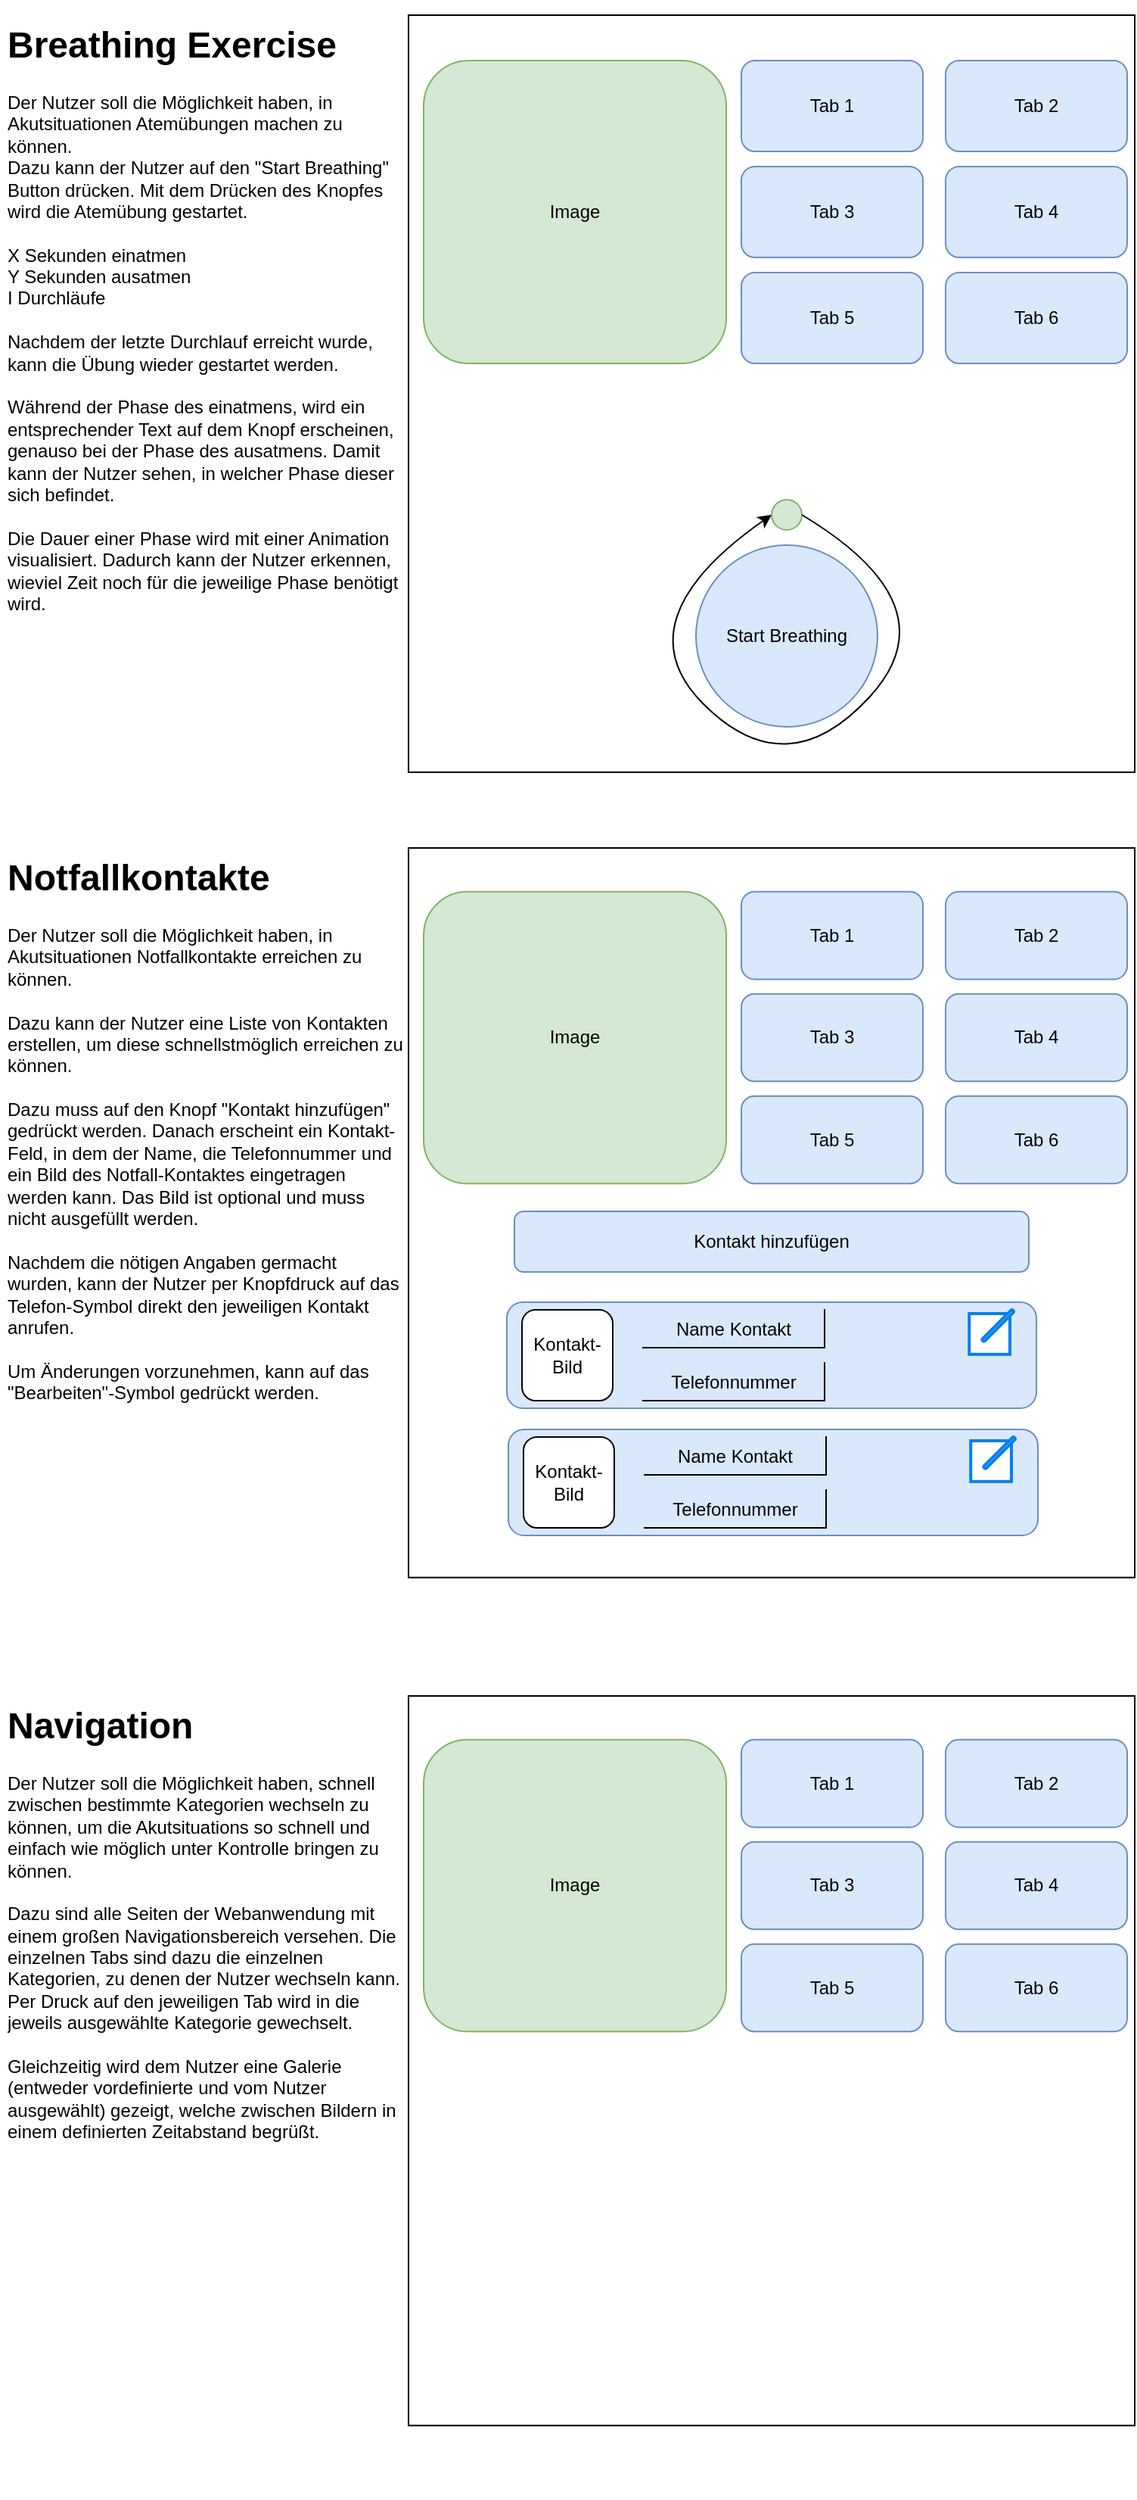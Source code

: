 <mxfile version="20.6.1"><diagram id="KHS4qLlxIkZKI6I4OQiJ" name="Page-1"><mxGraphModel dx="1002" dy="700" grid="1" gridSize="10" guides="1" tooltips="1" connect="1" arrows="1" fold="1" page="1" pageScale="1" pageWidth="850" pageHeight="1100" math="0" shadow="0"><root><mxCell id="0"/><mxCell id="1" parent="0"/><mxCell id="AZjwhchx-QLJquG1eaNb-15" value="" style="group" vertex="1" connectable="0" parent="1"><mxGeometry x="50" y="20" width="750" height="550" as="geometry"/></mxCell><mxCell id="AZjwhchx-QLJquG1eaNb-13" value="&lt;h1&gt;Breathing Exercise&lt;/h1&gt;&lt;div&gt;Der Nutzer soll die Möglichkeit haben, in Akutsituationen Atemübungen machen zu können.&lt;/div&gt;&lt;div&gt;Dazu kann der Nutzer auf den &quot;Start Breathing&quot; Button drücken. Mit dem Drücken des Knopfes wird die Atemübung gestartet. &lt;br&gt;&lt;/div&gt;&lt;div&gt;&lt;br&gt;&lt;/div&gt;&lt;div&gt;X Sekunden einatmen&lt;/div&gt;&lt;div&gt;Y Sekunden ausatmen&lt;/div&gt;&lt;div&gt;I Durchläufe &lt;br&gt;&lt;/div&gt;&lt;div&gt;&lt;br&gt;&lt;/div&gt;&lt;div&gt;Nachdem der letzte Durchlauf erreicht wurde, kann die Übung wieder gestartet werden.&lt;/div&gt;&lt;div&gt;&lt;br&gt;&lt;/div&gt;&lt;div&gt;Während der Phase des einatmens, wird ein entsprechender Text auf dem Knopf erscheinen, genauso bei der Phase des ausatmens. Damit kann der Nutzer sehen, in welcher Phase dieser sich befindet. &lt;br&gt;&lt;/div&gt;&lt;div&gt;&lt;br&gt;&lt;/div&gt;&lt;div&gt;Die Dauer einer Phase wird mit einer Animation visualisiert. Dadurch kann der Nutzer erkennen, wieviel Zeit noch für die jeweilige Phase benötigt wird.&lt;br&gt;&lt;/div&gt;" style="text;html=1;strokeColor=none;fillColor=none;spacing=5;spacingTop=-20;whiteSpace=wrap;overflow=hidden;rounded=0;" vertex="1" parent="AZjwhchx-QLJquG1eaNb-15"><mxGeometry width="270" height="500" as="geometry"/></mxCell><mxCell id="AZjwhchx-QLJquG1eaNb-14" value="" style="group" vertex="1" connectable="0" parent="AZjwhchx-QLJquG1eaNb-15"><mxGeometry x="270" width="480" height="550" as="geometry"/></mxCell><mxCell id="AZjwhchx-QLJquG1eaNb-2" value="" style="rounded=0;whiteSpace=wrap;html=1;" vertex="1" parent="AZjwhchx-QLJquG1eaNb-14"><mxGeometry width="480" height="500" as="geometry"/></mxCell><mxCell id="AZjwhchx-QLJquG1eaNb-3" value="Image" style="rounded=1;whiteSpace=wrap;html=1;fillColor=#d5e8d4;strokeColor=#82b366;" vertex="1" parent="AZjwhchx-QLJquG1eaNb-14"><mxGeometry x="10" y="30" width="200" height="200" as="geometry"/></mxCell><mxCell id="AZjwhchx-QLJquG1eaNb-4" value="&lt;div&gt;Tab 5&lt;br&gt;&lt;/div&gt;" style="rounded=1;whiteSpace=wrap;html=1;fillColor=#dae8fc;strokeColor=#6c8ebf;" vertex="1" parent="AZjwhchx-QLJquG1eaNb-14"><mxGeometry x="220" y="170" width="120" height="60" as="geometry"/></mxCell><mxCell id="AZjwhchx-QLJquG1eaNb-5" value="&lt;div&gt;Tab 3&lt;br&gt;&lt;/div&gt;" style="rounded=1;whiteSpace=wrap;html=1;fillColor=#dae8fc;strokeColor=#6c8ebf;" vertex="1" parent="AZjwhchx-QLJquG1eaNb-14"><mxGeometry x="220" y="100" width="120" height="60" as="geometry"/></mxCell><mxCell id="AZjwhchx-QLJquG1eaNb-6" value="&lt;div&gt;Tab 1&lt;/div&gt;" style="rounded=1;whiteSpace=wrap;html=1;fillColor=#dae8fc;strokeColor=#6c8ebf;" vertex="1" parent="AZjwhchx-QLJquG1eaNb-14"><mxGeometry x="220" y="30" width="120" height="60" as="geometry"/></mxCell><mxCell id="AZjwhchx-QLJquG1eaNb-7" value="&lt;div&gt;Tab 6&lt;br&gt;&lt;/div&gt;" style="rounded=1;whiteSpace=wrap;html=1;fillColor=#dae8fc;strokeColor=#6c8ebf;" vertex="1" parent="AZjwhchx-QLJquG1eaNb-14"><mxGeometry x="355" y="170" width="120" height="60" as="geometry"/></mxCell><mxCell id="AZjwhchx-QLJquG1eaNb-8" value="&lt;div&gt;Tab 4&lt;br&gt;&lt;/div&gt;" style="rounded=1;whiteSpace=wrap;html=1;fillColor=#dae8fc;strokeColor=#6c8ebf;" vertex="1" parent="AZjwhchx-QLJquG1eaNb-14"><mxGeometry x="355" y="100" width="120" height="60" as="geometry"/></mxCell><mxCell id="AZjwhchx-QLJquG1eaNb-9" value="&lt;div&gt;Tab 2&lt;br&gt;&lt;/div&gt;" style="rounded=1;whiteSpace=wrap;html=1;fillColor=#dae8fc;strokeColor=#6c8ebf;" vertex="1" parent="AZjwhchx-QLJquG1eaNb-14"><mxGeometry x="355" y="30" width="120" height="60" as="geometry"/></mxCell><mxCell id="AZjwhchx-QLJquG1eaNb-10" value="Start Breathing" style="ellipse;whiteSpace=wrap;html=1;aspect=fixed;fillColor=#dae8fc;strokeColor=#6c8ebf;" vertex="1" parent="AZjwhchx-QLJquG1eaNb-14"><mxGeometry x="190" y="350" width="120" height="120" as="geometry"/></mxCell><mxCell id="AZjwhchx-QLJquG1eaNb-11" value="" style="ellipse;whiteSpace=wrap;html=1;aspect=fixed;fillColor=#d5e8d4;strokeColor=#82b366;" vertex="1" parent="AZjwhchx-QLJquG1eaNb-14"><mxGeometry x="240" y="320" width="20" height="20" as="geometry"/></mxCell><mxCell id="AZjwhchx-QLJquG1eaNb-12" value="" style="curved=1;endArrow=classic;html=1;rounded=0;exitX=1;exitY=0.5;exitDx=0;exitDy=0;entryX=0;entryY=0.5;entryDx=0;entryDy=0;" edge="1" parent="AZjwhchx-QLJquG1eaNb-14" source="AZjwhchx-QLJquG1eaNb-11" target="AZjwhchx-QLJquG1eaNb-11"><mxGeometry width="50" height="50" relative="1" as="geometry"><mxPoint x="-190" y="410" as="sourcePoint"/><mxPoint x="220" y="630" as="targetPoint"/><Array as="points"><mxPoint x="360" y="390"/><mxPoint x="250" y="510"/><mxPoint x="140" y="400"/></Array></mxGeometry></mxCell><mxCell id="AZjwhchx-QLJquG1eaNb-16" value="" style="group" vertex="1" connectable="0" parent="1"><mxGeometry x="320" y="570" width="480" height="530" as="geometry"/></mxCell><mxCell id="AZjwhchx-QLJquG1eaNb-17" value="" style="rounded=0;whiteSpace=wrap;html=1;" vertex="1" parent="AZjwhchx-QLJquG1eaNb-16"><mxGeometry width="480" height="481.818" as="geometry"/></mxCell><mxCell id="AZjwhchx-QLJquG1eaNb-18" value="Image" style="rounded=1;whiteSpace=wrap;html=1;fillColor=#d5e8d4;strokeColor=#82b366;" vertex="1" parent="AZjwhchx-QLJquG1eaNb-16"><mxGeometry x="10" y="28.909" width="200" height="192.727" as="geometry"/></mxCell><mxCell id="AZjwhchx-QLJquG1eaNb-19" value="&lt;div&gt;Tab 5&lt;br&gt;&lt;/div&gt;" style="rounded=1;whiteSpace=wrap;html=1;fillColor=#dae8fc;strokeColor=#6c8ebf;" vertex="1" parent="AZjwhchx-QLJquG1eaNb-16"><mxGeometry x="220" y="163.818" width="120" height="57.818" as="geometry"/></mxCell><mxCell id="AZjwhchx-QLJquG1eaNb-20" value="&lt;div&gt;Tab 3&lt;br&gt;&lt;/div&gt;" style="rounded=1;whiteSpace=wrap;html=1;fillColor=#dae8fc;strokeColor=#6c8ebf;" vertex="1" parent="AZjwhchx-QLJquG1eaNb-16"><mxGeometry x="220" y="96.364" width="120" height="57.818" as="geometry"/></mxCell><mxCell id="AZjwhchx-QLJquG1eaNb-21" value="&lt;div&gt;Tab 1&lt;/div&gt;" style="rounded=1;whiteSpace=wrap;html=1;fillColor=#dae8fc;strokeColor=#6c8ebf;" vertex="1" parent="AZjwhchx-QLJquG1eaNb-16"><mxGeometry x="220" y="28.909" width="120" height="57.818" as="geometry"/></mxCell><mxCell id="AZjwhchx-QLJquG1eaNb-22" value="&lt;div&gt;Tab 6&lt;br&gt;&lt;/div&gt;" style="rounded=1;whiteSpace=wrap;html=1;fillColor=#dae8fc;strokeColor=#6c8ebf;" vertex="1" parent="AZjwhchx-QLJquG1eaNb-16"><mxGeometry x="355" y="163.818" width="120" height="57.818" as="geometry"/></mxCell><mxCell id="AZjwhchx-QLJquG1eaNb-23" value="&lt;div&gt;Tab 4&lt;br&gt;&lt;/div&gt;" style="rounded=1;whiteSpace=wrap;html=1;fillColor=#dae8fc;strokeColor=#6c8ebf;" vertex="1" parent="AZjwhchx-QLJquG1eaNb-16"><mxGeometry x="355" y="96.364" width="120" height="57.818" as="geometry"/></mxCell><mxCell id="AZjwhchx-QLJquG1eaNb-24" value="&lt;div&gt;Tab 2&lt;br&gt;&lt;/div&gt;" style="rounded=1;whiteSpace=wrap;html=1;fillColor=#dae8fc;strokeColor=#6c8ebf;" vertex="1" parent="AZjwhchx-QLJquG1eaNb-16"><mxGeometry x="355" y="28.909" width="120" height="57.818" as="geometry"/></mxCell><mxCell id="AZjwhchx-QLJquG1eaNb-28" value="Kontakt hinzufügen" style="rounded=1;whiteSpace=wrap;html=1;fillColor=#dae8fc;strokeColor=#6c8ebf;" vertex="1" parent="AZjwhchx-QLJquG1eaNb-16"><mxGeometry x="70" y="240" width="340" height="40" as="geometry"/></mxCell><mxCell id="AZjwhchx-QLJquG1eaNb-37" value="" style="group" vertex="1" connectable="0" parent="AZjwhchx-QLJquG1eaNb-16"><mxGeometry x="65" y="300" width="350" height="70" as="geometry"/></mxCell><mxCell id="AZjwhchx-QLJquG1eaNb-29" value="" style="rounded=1;whiteSpace=wrap;html=1;fillColor=#dae8fc;strokeColor=#6c8ebf;" vertex="1" parent="AZjwhchx-QLJquG1eaNb-37"><mxGeometry width="350" height="70" as="geometry"/></mxCell><mxCell id="AZjwhchx-QLJquG1eaNb-30" value="Kontakt-Bild" style="rounded=1;whiteSpace=wrap;html=1;" vertex="1" parent="AZjwhchx-QLJquG1eaNb-37"><mxGeometry x="10" y="5" width="60" height="60" as="geometry"/></mxCell><mxCell id="AZjwhchx-QLJquG1eaNb-32" value="" style="html=1;verticalLabelPosition=bottom;align=center;labelBackgroundColor=#ffffff;verticalAlign=top;strokeWidth=2;strokeColor=#0080F0;shadow=0;dashed=0;shape=mxgraph.ios7.icons.edit;" vertex="1" parent="AZjwhchx-QLJquG1eaNb-37"><mxGeometry x="305.6" y="5" width="29.4" height="29.4" as="geometry"/></mxCell><mxCell id="AZjwhchx-QLJquG1eaNb-33" value="Name Kontakt" style="shape=partialRectangle;whiteSpace=wrap;html=1;top=0;left=0;fillColor=none;" vertex="1" parent="AZjwhchx-QLJquG1eaNb-37"><mxGeometry x="90" y="5" width="120" height="25" as="geometry"/></mxCell><mxCell id="AZjwhchx-QLJquG1eaNb-34" value="Telefonnummer" style="shape=partialRectangle;whiteSpace=wrap;html=1;top=0;left=0;fillColor=none;" vertex="1" parent="AZjwhchx-QLJquG1eaNb-37"><mxGeometry x="90" y="40" width="120" height="25" as="geometry"/></mxCell><mxCell id="AZjwhchx-QLJquG1eaNb-36" value="" style="shape=image;verticalLabelPosition=bottom;labelBackgroundColor=default;verticalAlign=top;aspect=fixed;imageAspect=0;image=https://cdn-icons-png.flaticon.com/512/5068/5068731.png;" vertex="1" parent="AZjwhchx-QLJquG1eaNb-37"><mxGeometry x="234" y="9" width="52" height="52" as="geometry"/></mxCell><mxCell id="AZjwhchx-QLJquG1eaNb-39" value="" style="group" vertex="1" connectable="0" parent="1"><mxGeometry x="386" y="954" width="350" height="70" as="geometry"/></mxCell><mxCell id="AZjwhchx-QLJquG1eaNb-40" value="" style="rounded=1;whiteSpace=wrap;html=1;fillColor=#dae8fc;strokeColor=#6c8ebf;" vertex="1" parent="AZjwhchx-QLJquG1eaNb-39"><mxGeometry width="350" height="70" as="geometry"/></mxCell><mxCell id="AZjwhchx-QLJquG1eaNb-41" value="Kontakt-Bild" style="rounded=1;whiteSpace=wrap;html=1;" vertex="1" parent="AZjwhchx-QLJquG1eaNb-39"><mxGeometry x="10" y="5" width="60" height="60" as="geometry"/></mxCell><mxCell id="AZjwhchx-QLJquG1eaNb-42" value="" style="html=1;verticalLabelPosition=bottom;align=center;labelBackgroundColor=#ffffff;verticalAlign=top;strokeWidth=2;strokeColor=#0080F0;shadow=0;dashed=0;shape=mxgraph.ios7.icons.edit;" vertex="1" parent="AZjwhchx-QLJquG1eaNb-39"><mxGeometry x="305.6" y="5" width="29.4" height="29.4" as="geometry"/></mxCell><mxCell id="AZjwhchx-QLJquG1eaNb-43" value="Name Kontakt" style="shape=partialRectangle;whiteSpace=wrap;html=1;top=0;left=0;fillColor=none;" vertex="1" parent="AZjwhchx-QLJquG1eaNb-39"><mxGeometry x="90" y="5" width="120" height="25" as="geometry"/></mxCell><mxCell id="AZjwhchx-QLJquG1eaNb-44" value="Telefonnummer" style="shape=partialRectangle;whiteSpace=wrap;html=1;top=0;left=0;fillColor=none;" vertex="1" parent="AZjwhchx-QLJquG1eaNb-39"><mxGeometry x="90" y="40" width="120" height="25" as="geometry"/></mxCell><mxCell id="AZjwhchx-QLJquG1eaNb-45" value="" style="shape=image;verticalLabelPosition=bottom;labelBackgroundColor=default;verticalAlign=top;aspect=fixed;imageAspect=0;image=https://cdn-icons-png.flaticon.com/512/5068/5068731.png;" vertex="1" parent="AZjwhchx-QLJquG1eaNb-39"><mxGeometry x="234" y="9" width="52" height="52" as="geometry"/></mxCell><mxCell id="AZjwhchx-QLJquG1eaNb-47" value="&lt;h1&gt;Notfallkontakte&lt;br&gt;&lt;/h1&gt;&lt;div&gt;Der Nutzer soll die Möglichkeit haben, in Akutsituationen Notfallkontakte erreichen zu können.&lt;/div&gt;&lt;div&gt;&lt;br&gt;&lt;/div&gt;&lt;div&gt;Dazu kann der Nutzer eine Liste von Kontakten erstellen, um diese schnellstmöglich erreichen zu können. &lt;br&gt;&lt;/div&gt;&lt;div&gt;&lt;br&gt;&lt;/div&gt;&lt;div&gt;Dazu muss auf den Knopf &quot;Kontakt hinzufügen&quot; gedrückt werden. Danach erscheint ein Kontakt-Feld, in dem der Name, die Telefonnummer und ein Bild des Notfall-Kontaktes eingetragen werden kann. Das Bild ist optional und muss nicht ausgefüllt werden.&lt;/div&gt;&lt;div&gt;&lt;br&gt;&lt;/div&gt;&lt;div&gt;Nachdem die nötigen Angaben germacht wurden, kann der Nutzer per Knopfdruck auf das Telefon-Symbol direkt den jeweiligen Kontakt anrufen. &lt;br&gt;&lt;/div&gt;&lt;div&gt;&lt;br&gt;&lt;/div&gt;&lt;div&gt;Um Änderungen vorzunehmen, kann auf das &quot;Bearbeiten&quot;-Symbol gedrückt werden.&lt;br&gt;&lt;/div&gt;" style="text;html=1;strokeColor=none;fillColor=none;spacing=5;spacingTop=-20;whiteSpace=wrap;overflow=hidden;rounded=0;" vertex="1" parent="1"><mxGeometry x="50" y="570" width="270" height="500" as="geometry"/></mxCell><mxCell id="AZjwhchx-QLJquG1eaNb-48" value="" style="group" vertex="1" connectable="0" parent="1"><mxGeometry x="320" y="1130" width="480" height="530" as="geometry"/></mxCell><mxCell id="AZjwhchx-QLJquG1eaNb-49" value="" style="rounded=0;whiteSpace=wrap;html=1;" vertex="1" parent="AZjwhchx-QLJquG1eaNb-48"><mxGeometry width="480" height="481.818" as="geometry"/></mxCell><mxCell id="AZjwhchx-QLJquG1eaNb-50" value="Image" style="rounded=1;whiteSpace=wrap;html=1;fillColor=#d5e8d4;strokeColor=#82b366;" vertex="1" parent="AZjwhchx-QLJquG1eaNb-48"><mxGeometry x="10" y="28.909" width="200" height="192.727" as="geometry"/></mxCell><mxCell id="AZjwhchx-QLJquG1eaNb-51" value="&lt;div&gt;Tab 5&lt;br&gt;&lt;/div&gt;" style="rounded=1;whiteSpace=wrap;html=1;fillColor=#dae8fc;strokeColor=#6c8ebf;" vertex="1" parent="AZjwhchx-QLJquG1eaNb-48"><mxGeometry x="220" y="163.818" width="120" height="57.818" as="geometry"/></mxCell><mxCell id="AZjwhchx-QLJquG1eaNb-52" value="&lt;div&gt;Tab 3&lt;br&gt;&lt;/div&gt;" style="rounded=1;whiteSpace=wrap;html=1;fillColor=#dae8fc;strokeColor=#6c8ebf;" vertex="1" parent="AZjwhchx-QLJquG1eaNb-48"><mxGeometry x="220" y="96.364" width="120" height="57.818" as="geometry"/></mxCell><mxCell id="AZjwhchx-QLJquG1eaNb-53" value="&lt;div&gt;Tab 1&lt;/div&gt;" style="rounded=1;whiteSpace=wrap;html=1;fillColor=#dae8fc;strokeColor=#6c8ebf;" vertex="1" parent="AZjwhchx-QLJquG1eaNb-48"><mxGeometry x="220" y="28.909" width="120" height="57.818" as="geometry"/></mxCell><mxCell id="AZjwhchx-QLJquG1eaNb-54" value="&lt;div&gt;Tab 6&lt;br&gt;&lt;/div&gt;" style="rounded=1;whiteSpace=wrap;html=1;fillColor=#dae8fc;strokeColor=#6c8ebf;" vertex="1" parent="AZjwhchx-QLJquG1eaNb-48"><mxGeometry x="355" y="163.818" width="120" height="57.818" as="geometry"/></mxCell><mxCell id="AZjwhchx-QLJquG1eaNb-55" value="&lt;div&gt;Tab 4&lt;br&gt;&lt;/div&gt;" style="rounded=1;whiteSpace=wrap;html=1;fillColor=#dae8fc;strokeColor=#6c8ebf;" vertex="1" parent="AZjwhchx-QLJquG1eaNb-48"><mxGeometry x="355" y="96.364" width="120" height="57.818" as="geometry"/></mxCell><mxCell id="AZjwhchx-QLJquG1eaNb-56" value="&lt;div&gt;Tab 2&lt;br&gt;&lt;/div&gt;" style="rounded=1;whiteSpace=wrap;html=1;fillColor=#dae8fc;strokeColor=#6c8ebf;" vertex="1" parent="AZjwhchx-QLJquG1eaNb-48"><mxGeometry x="355" y="28.909" width="120" height="57.818" as="geometry"/></mxCell><mxCell id="AZjwhchx-QLJquG1eaNb-65" value="&lt;h1&gt;Navigation&lt;br&gt;&lt;/h1&gt;&lt;div&gt;Der Nutzer soll die Möglichkeit haben, schnell zwischen bestimmte Kategorien wechseln zu können, um die Akutsituations so schnell und einfach wie möglich unter Kontrolle bringen zu können.&lt;/div&gt;&lt;div&gt;&lt;br&gt;&lt;/div&gt;&lt;div&gt;Dazu sind alle Seiten der Webanwendung mit einem großen Navigationsbereich versehen. Die einzelnen Tabs sind dazu die einzelnen Kategorien, zu denen der Nutzer wechseln kann. Per Druck auf den jeweiligen Tab wird in die jeweils ausgewählte Kategorie gewechselt.&lt;/div&gt;&lt;div&gt;&lt;br&gt;&lt;/div&gt;&lt;div&gt;Gleichzeitig wird dem Nutzer eine Galerie&amp;nbsp; (entweder vordefinierte und vom Nutzer ausgewählt) gezeigt, welche zwischen Bildern in einem definierten Zeitabstand begrüßt. &lt;br&gt;&lt;/div&gt;" style="text;html=1;strokeColor=none;fillColor=none;spacing=5;spacingTop=-20;whiteSpace=wrap;overflow=hidden;rounded=0;" vertex="1" parent="1"><mxGeometry x="50" y="1130" width="270" height="500" as="geometry"/></mxCell></root></mxGraphModel></diagram></mxfile>